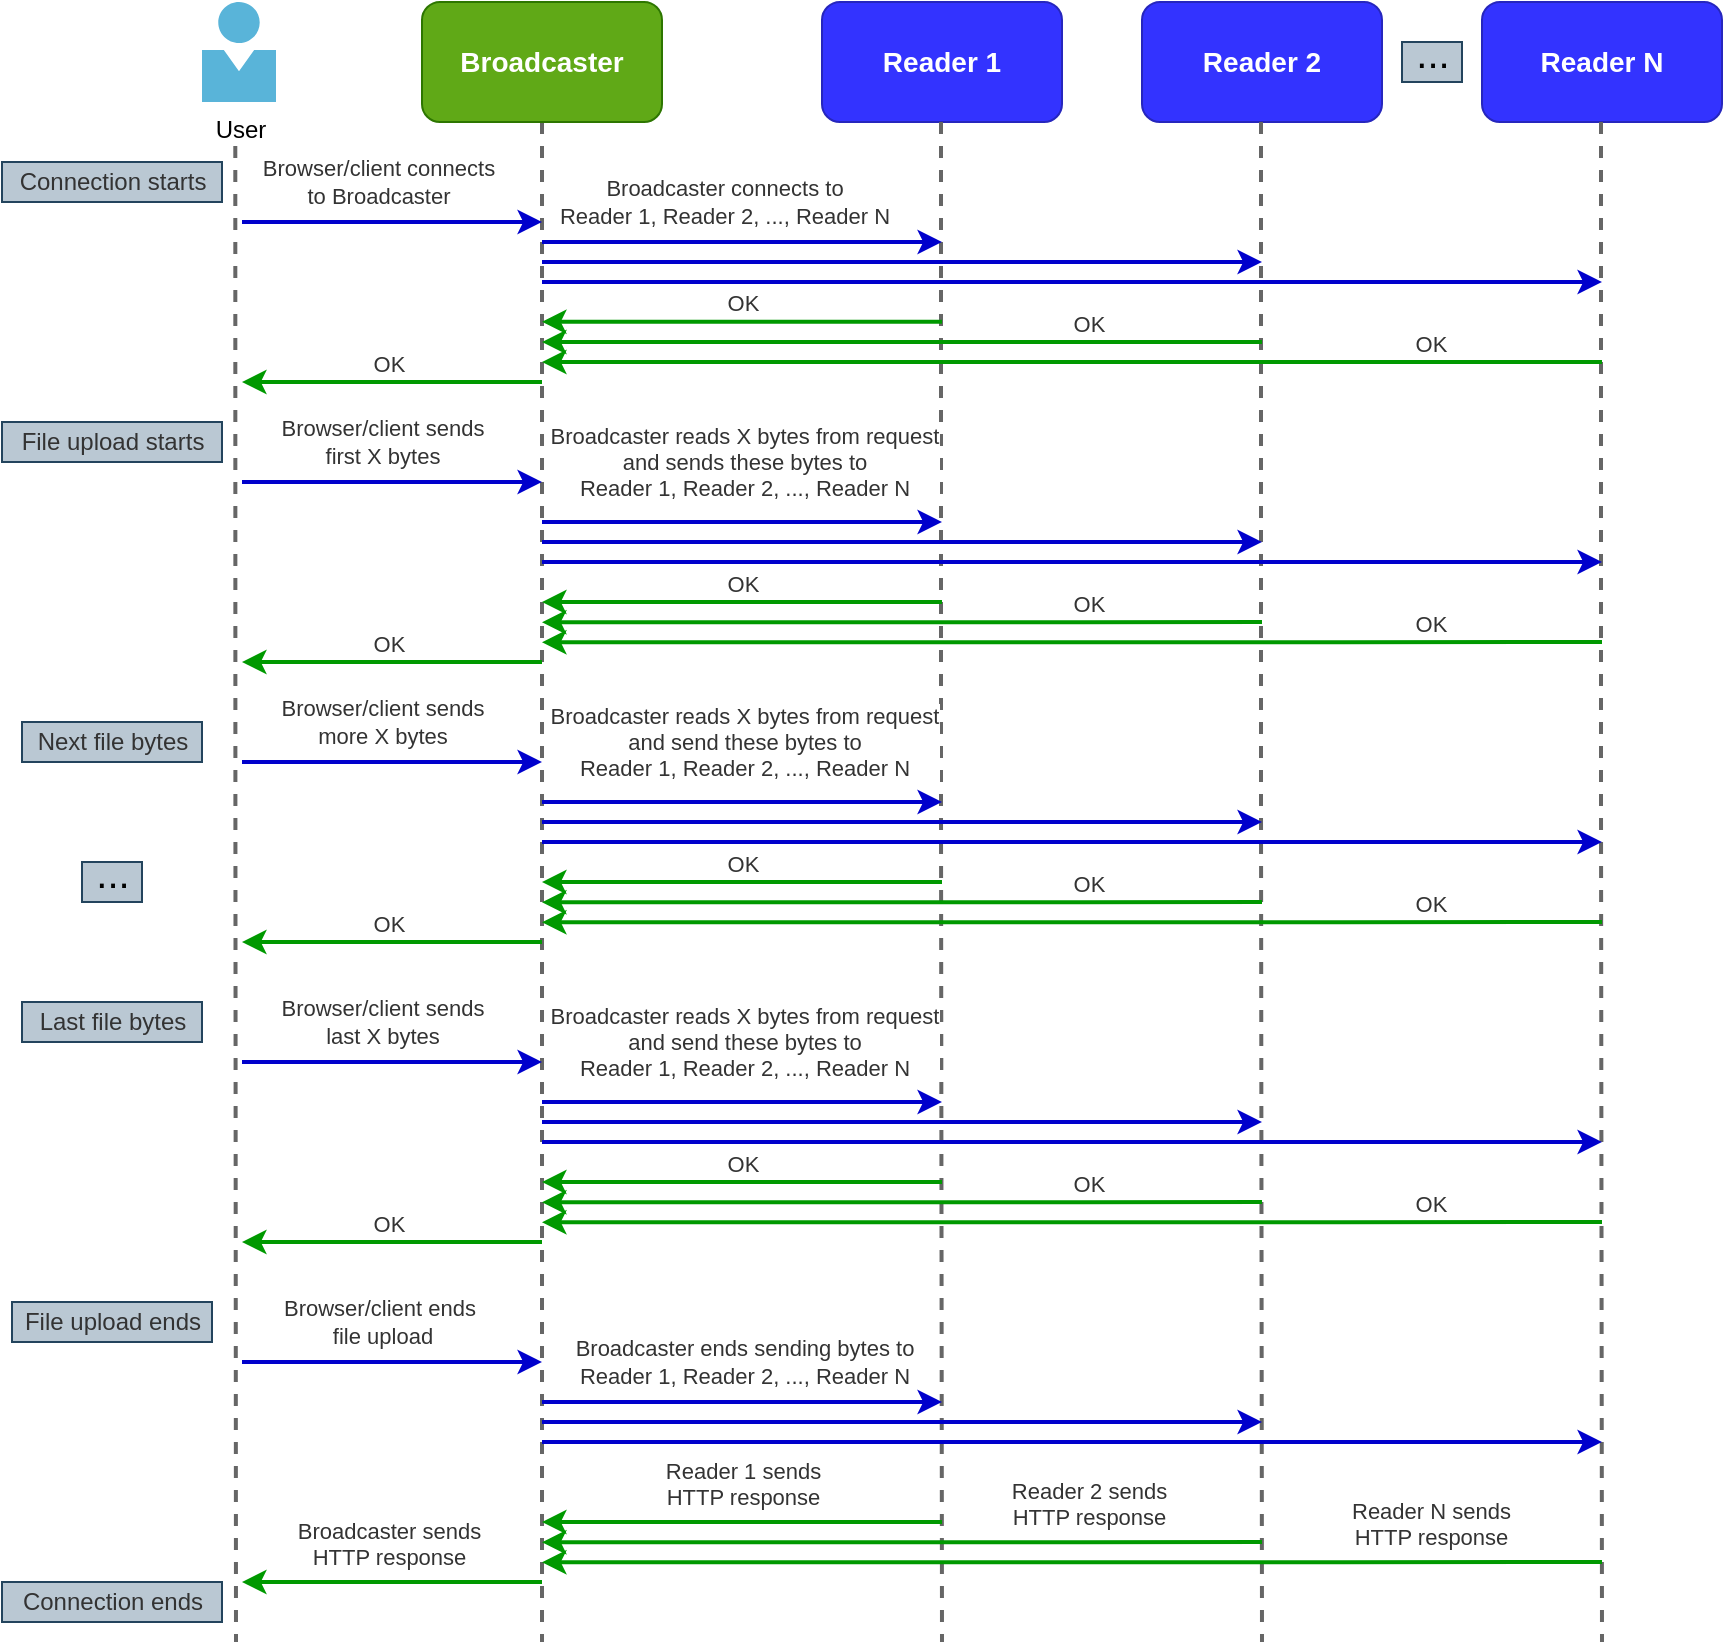 <mxfile version="15.4.0" type="device"><diagram id="4YvgmApBuZ76nd-mFVRR" name="Page-1"><mxGraphModel dx="2272" dy="853" grid="1" gridSize="10" guides="1" tooltips="1" connect="1" arrows="1" fold="1" page="1" pageScale="1" pageWidth="850" pageHeight="1100" math="0" shadow="0"><root><mxCell id="0"/><mxCell id="1" parent="0"/><mxCell id="fqV4PLs7-T6u3PaRDcXv-1" style="edgeStyle=orthogonalEdgeStyle;rounded=0;orthogonalLoop=1;jettySize=auto;html=1;exitX=0.5;exitY=1;exitDx=0;exitDy=0;endArrow=none;endFill=0;dashed=1;jumpSize=6;strokeWidth=2;strokeColor=#666666;" edge="1" parent="1" source="Lnos3xmj0NRk2_osjdr6-1"><mxGeometry relative="1" as="geometry"><mxPoint x="260" y="860" as="targetPoint"/></mxGeometry></mxCell><mxCell id="Lnos3xmj0NRk2_osjdr6-1" value="&lt;b&gt;&lt;font style=&quot;font-size: 14px&quot;&gt;Broadcaster&lt;/font&gt;&lt;/b&gt;" style="rounded=1;whiteSpace=wrap;html=1;fillColor=#60a917;strokeColor=#2D7600;fontColor=#ffffff;" parent="1" vertex="1"><mxGeometry x="200" y="40" width="120" height="60" as="geometry"/></mxCell><mxCell id="Lnos3xmj0NRk2_osjdr6-2" value="&lt;b&gt;&lt;font style=&quot;font-size: 14px&quot;&gt;Reader 1&lt;/font&gt;&lt;/b&gt;" style="rounded=1;whiteSpace=wrap;html=1;fillColor=#3333FF;strokeColor=#2626BD;fontColor=#ffffff;" parent="1" vertex="1"><mxGeometry x="400" y="40" width="120" height="60" as="geometry"/></mxCell><mxCell id="Lnos3xmj0NRk2_osjdr6-3" value="&lt;b&gt;&lt;font style=&quot;font-size: 14px&quot;&gt;Reader 2&lt;/font&gt;&lt;/b&gt;" style="rounded=1;whiteSpace=wrap;html=1;fillColor=#3333FF;strokeColor=#2626BD;fontColor=#ffffff;" parent="1" vertex="1"><mxGeometry x="560" y="40" width="120" height="60" as="geometry"/></mxCell><mxCell id="fqV4PLs7-T6u3PaRDcXv-2" style="edgeStyle=orthogonalEdgeStyle;rounded=0;orthogonalLoop=1;jettySize=auto;html=1;exitX=0.5;exitY=1;exitDx=0;exitDy=0;endArrow=none;endFill=0;dashed=1;jumpSize=6;strokeWidth=2;strokeColor=#666666;" edge="1" parent="1"><mxGeometry relative="1" as="geometry"><mxPoint x="460" y="860" as="targetPoint"/><mxPoint x="459.5" y="100" as="sourcePoint"/><Array as="points"><mxPoint x="460" y="440"/></Array></mxGeometry></mxCell><mxCell id="fqV4PLs7-T6u3PaRDcXv-3" style="edgeStyle=orthogonalEdgeStyle;rounded=0;orthogonalLoop=1;jettySize=auto;html=1;exitX=0.5;exitY=1;exitDx=0;exitDy=0;endArrow=none;endFill=0;dashed=1;jumpSize=6;strokeWidth=2;strokeColor=#666666;" edge="1" parent="1"><mxGeometry relative="1" as="geometry"><mxPoint x="620" y="860" as="targetPoint"/><mxPoint x="619.5" y="100" as="sourcePoint"/><Array as="points"><mxPoint x="620" y="440"/></Array></mxGeometry></mxCell><mxCell id="fqV4PLs7-T6u3PaRDcXv-4" style="edgeStyle=orthogonalEdgeStyle;rounded=0;orthogonalLoop=1;jettySize=auto;html=1;exitX=0.5;exitY=1;exitDx=0;exitDy=0;endArrow=none;endFill=0;dashed=1;jumpSize=6;strokeWidth=2;strokeColor=#666666;" edge="1" parent="1"><mxGeometry relative="1" as="geometry"><mxPoint x="107" y="860" as="targetPoint"/><mxPoint x="106.65" y="100" as="sourcePoint"/><Array as="points"><mxPoint x="107" y="440"/></Array></mxGeometry></mxCell><mxCell id="fqV4PLs7-T6u3PaRDcXv-5" value="User" style="sketch=0;aspect=fixed;html=1;points=[];align=center;image;fontSize=12;image=img/lib/mscae/Person.svg;" vertex="1" parent="1"><mxGeometry x="90" y="40" width="37" height="50" as="geometry"/></mxCell><mxCell id="fqV4PLs7-T6u3PaRDcXv-6" value="" style="endArrow=classic;html=1;rounded=0;strokeColor=#0000CC;strokeWidth=2;edgeStyle=orthogonalEdgeStyle;jumpSize=6;" edge="1" parent="1"><mxGeometry relative="1" as="geometry"><mxPoint x="110" y="150" as="sourcePoint"/><mxPoint x="260" y="150" as="targetPoint"/></mxGeometry></mxCell><mxCell id="fqV4PLs7-T6u3PaRDcXv-10" value="Browser/client connects&lt;br&gt;to Broadcaster" style="edgeLabel;align=center;verticalAlign=middle;resizable=0;points=[];fontColor=#333333;labelBorderColor=none;spacingTop=0;spacing=2;spacingRight=0;html=1;" vertex="1" connectable="0" parent="fqV4PLs7-T6u3PaRDcXv-6"><mxGeometry x="-0.097" relative="1" as="geometry"><mxPoint y="-20" as="offset"/></mxGeometry></mxCell><mxCell id="fqV4PLs7-T6u3PaRDcXv-8" value="File upload starts" style="text;html=1;align=center;verticalAlign=middle;resizable=0;points=[];autosize=1;strokeColor=#23445d;fillColor=#bac8d3;fontColor=#333333;" vertex="1" parent="1"><mxGeometry x="-10" y="250" width="110" height="20" as="geometry"/></mxCell><mxCell id="fqV4PLs7-T6u3PaRDcXv-11" value="" style="endArrow=classic;html=1;rounded=0;strokeColor=#0000CC;strokeWidth=2;edgeStyle=orthogonalEdgeStyle;jumpSize=6;" edge="1" parent="1"><mxGeometry relative="1" as="geometry"><mxPoint x="260" y="160" as="sourcePoint"/><mxPoint x="460" y="160" as="targetPoint"/></mxGeometry></mxCell><mxCell id="fqV4PLs7-T6u3PaRDcXv-12" value="Broadcaster connects to&lt;br&gt;Reader 1, Reader 2, ..., Reader N" style="edgeLabel;align=center;verticalAlign=middle;resizable=0;points=[];fontColor=#333333;labelBorderColor=none;spacingTop=0;spacing=2;spacingRight=0;html=1;" vertex="1" connectable="0" parent="fqV4PLs7-T6u3PaRDcXv-11"><mxGeometry x="-0.097" relative="1" as="geometry"><mxPoint y="-20" as="offset"/></mxGeometry></mxCell><mxCell id="fqV4PLs7-T6u3PaRDcXv-13" value="" style="endArrow=classic;html=1;rounded=0;strokeColor=#0000CC;strokeWidth=2;edgeStyle=orthogonalEdgeStyle;jumpSize=6;" edge="1" parent="1"><mxGeometry relative="1" as="geometry"><mxPoint x="260" y="170" as="sourcePoint"/><mxPoint x="620" y="170" as="targetPoint"/><Array as="points"><mxPoint x="260" y="170"/><mxPoint x="670" y="170"/></Array></mxGeometry></mxCell><mxCell id="fqV4PLs7-T6u3PaRDcXv-15" value="" style="endArrow=classic;html=1;rounded=0;strokeColor=#0000CC;strokeWidth=2;edgeStyle=orthogonalEdgeStyle;jumpSize=6;" edge="1" parent="1"><mxGeometry relative="1" as="geometry"><mxPoint x="110" y="280" as="sourcePoint"/><mxPoint x="260" y="280" as="targetPoint"/></mxGeometry></mxCell><mxCell id="fqV4PLs7-T6u3PaRDcXv-16" value="Browser/client sends &lt;br&gt;first&amp;nbsp;X bytes" style="edgeLabel;align=center;verticalAlign=middle;resizable=0;points=[];fontColor=#333333;labelBorderColor=none;spacingTop=0;spacing=2;spacingRight=0;html=1;" vertex="1" connectable="0" parent="fqV4PLs7-T6u3PaRDcXv-15"><mxGeometry x="-0.097" relative="1" as="geometry"><mxPoint x="2" y="-20" as="offset"/></mxGeometry></mxCell><mxCell id="fqV4PLs7-T6u3PaRDcXv-17" value="" style="endArrow=classic;html=1;rounded=0;strokeColor=#0000CC;strokeWidth=2;edgeStyle=orthogonalEdgeStyle;jumpSize=6;" edge="1" parent="1"><mxGeometry relative="1" as="geometry"><mxPoint x="260" y="300" as="sourcePoint"/><mxPoint x="460" y="300" as="targetPoint"/></mxGeometry></mxCell><mxCell id="fqV4PLs7-T6u3PaRDcXv-18" value="Broadcaster reads X bytes from request&lt;br&gt;and sends these bytes to&lt;br&gt;Reader 1, Reader 2, ..., Reader N" style="edgeLabel;align=center;verticalAlign=middle;resizable=0;points=[];fontColor=#333333;labelBorderColor=none;spacingTop=0;spacing=2;spacingRight=0;html=1;" vertex="1" connectable="0" parent="fqV4PLs7-T6u3PaRDcXv-17"><mxGeometry x="-0.097" relative="1" as="geometry"><mxPoint x="10" y="-30" as="offset"/></mxGeometry></mxCell><mxCell id="fqV4PLs7-T6u3PaRDcXv-19" value="" style="endArrow=none;html=1;rounded=0;strokeColor=#009900;strokeWidth=2;edgeStyle=orthogonalEdgeStyle;jumpSize=6;startArrow=classic;startFill=1;endFill=0;" edge="1" parent="1"><mxGeometry relative="1" as="geometry"><mxPoint x="260" y="199.9" as="sourcePoint"/><mxPoint x="460" y="199.9" as="targetPoint"/></mxGeometry></mxCell><mxCell id="fqV4PLs7-T6u3PaRDcXv-24" value="OK" style="edgeLabel;align=center;verticalAlign=middle;resizable=0;points=[];fontColor=#333333;labelBorderColor=none;" vertex="1" connectable="0" parent="fqV4PLs7-T6u3PaRDcXv-19"><mxGeometry x="0.063" relative="1" as="geometry"><mxPoint x="-6" y="-10" as="offset"/></mxGeometry></mxCell><mxCell id="fqV4PLs7-T6u3PaRDcXv-25" value="" style="endArrow=none;html=1;rounded=0;strokeColor=#009900;strokeWidth=2;edgeStyle=orthogonalEdgeStyle;jumpSize=6;startArrow=classic;startFill=1;endFill=0;" edge="1" parent="1"><mxGeometry relative="1" as="geometry"><mxPoint x="260" y="210.0" as="sourcePoint"/><mxPoint x="620" y="210" as="targetPoint"/></mxGeometry></mxCell><mxCell id="fqV4PLs7-T6u3PaRDcXv-26" value="OK" style="edgeLabel;align=center;verticalAlign=middle;resizable=0;points=[];fontColor=#333333;labelBorderColor=none;" vertex="1" connectable="0" parent="fqV4PLs7-T6u3PaRDcXv-25"><mxGeometry x="0.063" relative="1" as="geometry"><mxPoint x="82" y="-10" as="offset"/></mxGeometry></mxCell><mxCell id="fqV4PLs7-T6u3PaRDcXv-27" value="&lt;b&gt;&lt;font style=&quot;font-size: 14px&quot;&gt;Reader N&lt;/font&gt;&lt;/b&gt;" style="rounded=1;whiteSpace=wrap;html=1;fillColor=#3333FF;strokeColor=#2626BD;fontColor=#ffffff;" vertex="1" parent="1"><mxGeometry x="730" y="40" width="120" height="60" as="geometry"/></mxCell><mxCell id="fqV4PLs7-T6u3PaRDcXv-28" style="edgeStyle=orthogonalEdgeStyle;rounded=0;orthogonalLoop=1;jettySize=auto;html=1;exitX=0.5;exitY=1;exitDx=0;exitDy=0;endArrow=none;endFill=0;dashed=1;jumpSize=6;strokeWidth=2;strokeColor=#666666;" edge="1" parent="1"><mxGeometry relative="1" as="geometry"><mxPoint x="790" y="860" as="targetPoint"/><mxPoint x="789.5" y="100" as="sourcePoint"/><Array as="points"><mxPoint x="790" y="440"/></Array></mxGeometry></mxCell><mxCell id="fqV4PLs7-T6u3PaRDcXv-29" value="&lt;font style=&quot;font-size: 20px&quot;&gt;...&lt;/font&gt;" style="text;html=1;align=center;verticalAlign=bottom;resizable=0;points=[];autosize=1;strokeColor=#23445d;fillColor=#bac8d3;" vertex="1" parent="1"><mxGeometry x="690" y="60" width="30" height="20" as="geometry"/></mxCell><mxCell id="fqV4PLs7-T6u3PaRDcXv-32" value="" style="endArrow=classic;html=1;rounded=0;strokeColor=#0000CC;strokeWidth=2;edgeStyle=orthogonalEdgeStyle;jumpSize=6;" edge="1" parent="1"><mxGeometry relative="1" as="geometry"><mxPoint x="260" y="180" as="sourcePoint"/><mxPoint x="790" y="180" as="targetPoint"/><Array as="points"><mxPoint x="260" y="180"/><mxPoint x="670" y="180"/></Array></mxGeometry></mxCell><mxCell id="fqV4PLs7-T6u3PaRDcXv-35" value="" style="endArrow=none;html=1;rounded=0;strokeColor=#009900;strokeWidth=2;edgeStyle=orthogonalEdgeStyle;jumpSize=6;startArrow=classic;startFill=1;endFill=0;" edge="1" parent="1"><mxGeometry relative="1" as="geometry"><mxPoint x="260" y="220" as="sourcePoint"/><mxPoint x="790" y="220" as="targetPoint"/></mxGeometry></mxCell><mxCell id="fqV4PLs7-T6u3PaRDcXv-36" value="OK" style="edgeLabel;align=center;verticalAlign=middle;resizable=0;points=[];fontColor=#333333;labelBorderColor=none;" vertex="1" connectable="0" parent="fqV4PLs7-T6u3PaRDcXv-35"><mxGeometry x="0.063" relative="1" as="geometry"><mxPoint x="163" y="-10" as="offset"/></mxGeometry></mxCell><mxCell id="fqV4PLs7-T6u3PaRDcXv-37" value="" style="endArrow=none;html=1;rounded=0;strokeColor=#009900;strokeWidth=2;edgeStyle=orthogonalEdgeStyle;jumpSize=6;startArrow=classic;startFill=1;endFill=0;" edge="1" parent="1"><mxGeometry relative="1" as="geometry"><mxPoint x="110" y="230" as="sourcePoint"/><mxPoint x="260" y="230.0" as="targetPoint"/></mxGeometry></mxCell><mxCell id="fqV4PLs7-T6u3PaRDcXv-38" value="OK" style="edgeLabel;align=center;verticalAlign=middle;resizable=0;points=[];fontColor=#333333;labelBorderColor=none;" vertex="1" connectable="0" parent="fqV4PLs7-T6u3PaRDcXv-37"><mxGeometry x="0.063" relative="1" as="geometry"><mxPoint x="-6" y="-10" as="offset"/></mxGeometry></mxCell><mxCell id="fqV4PLs7-T6u3PaRDcXv-39" value="Connection starts" style="text;html=1;align=center;verticalAlign=middle;resizable=0;points=[];autosize=1;strokeColor=#23445d;fillColor=#bac8d3;fontColor=#333333;" vertex="1" parent="1"><mxGeometry x="-10" y="120" width="110" height="20" as="geometry"/></mxCell><mxCell id="fqV4PLs7-T6u3PaRDcXv-40" value="" style="endArrow=classic;html=1;rounded=0;strokeColor=#0000CC;strokeWidth=2;edgeStyle=orthogonalEdgeStyle;jumpSize=6;" edge="1" parent="1"><mxGeometry relative="1" as="geometry"><mxPoint x="260" y="310" as="sourcePoint"/><mxPoint x="620" y="310" as="targetPoint"/></mxGeometry></mxCell><mxCell id="fqV4PLs7-T6u3PaRDcXv-42" value="" style="endArrow=classic;html=1;rounded=0;strokeColor=#0000CC;strokeWidth=2;edgeStyle=orthogonalEdgeStyle;jumpSize=6;" edge="1" parent="1"><mxGeometry relative="1" as="geometry"><mxPoint x="260" y="320" as="sourcePoint"/><mxPoint x="790" y="320" as="targetPoint"/></mxGeometry></mxCell><mxCell id="fqV4PLs7-T6u3PaRDcXv-55" value="" style="endArrow=none;html=1;rounded=0;strokeColor=#009900;strokeWidth=2;edgeStyle=orthogonalEdgeStyle;jumpSize=6;startArrow=classic;startFill=1;endFill=0;" edge="1" parent="1"><mxGeometry relative="1" as="geometry"><mxPoint x="260" y="340" as="sourcePoint"/><mxPoint x="460" y="340" as="targetPoint"/></mxGeometry></mxCell><mxCell id="fqV4PLs7-T6u3PaRDcXv-56" value="OK" style="edgeLabel;align=center;verticalAlign=middle;resizable=0;points=[];fontColor=#333333;labelBorderColor=none;" vertex="1" connectable="0" parent="fqV4PLs7-T6u3PaRDcXv-55"><mxGeometry x="0.063" relative="1" as="geometry"><mxPoint x="-6" y="-10" as="offset"/></mxGeometry></mxCell><mxCell id="fqV4PLs7-T6u3PaRDcXv-57" value="" style="endArrow=none;html=1;rounded=0;strokeColor=#009900;strokeWidth=2;edgeStyle=orthogonalEdgeStyle;jumpSize=6;startArrow=classic;startFill=1;endFill=0;" edge="1" parent="1"><mxGeometry relative="1" as="geometry"><mxPoint x="260" y="350.1" as="sourcePoint"/><mxPoint x="620" y="350" as="targetPoint"/><Array as="points"><mxPoint x="530" y="350"/><mxPoint x="530" y="350"/></Array></mxGeometry></mxCell><mxCell id="fqV4PLs7-T6u3PaRDcXv-58" value="OK" style="edgeLabel;align=center;verticalAlign=middle;resizable=0;points=[];fontColor=#333333;labelBorderColor=none;" vertex="1" connectable="0" parent="fqV4PLs7-T6u3PaRDcXv-57"><mxGeometry x="0.063" relative="1" as="geometry"><mxPoint x="82" y="-10" as="offset"/></mxGeometry></mxCell><mxCell id="fqV4PLs7-T6u3PaRDcXv-59" value="" style="endArrow=none;html=1;rounded=0;strokeColor=#009900;strokeWidth=2;edgeStyle=orthogonalEdgeStyle;jumpSize=6;startArrow=classic;startFill=1;endFill=0;" edge="1" parent="1"><mxGeometry relative="1" as="geometry"><mxPoint x="260" y="360.1" as="sourcePoint"/><mxPoint x="790" y="360" as="targetPoint"/><Array as="points"><mxPoint x="660" y="360"/><mxPoint x="660" y="360"/></Array></mxGeometry></mxCell><mxCell id="fqV4PLs7-T6u3PaRDcXv-60" value="OK" style="edgeLabel;align=center;verticalAlign=middle;resizable=0;points=[];fontColor=#333333;labelBorderColor=none;" vertex="1" connectable="0" parent="fqV4PLs7-T6u3PaRDcXv-59"><mxGeometry x="0.063" relative="1" as="geometry"><mxPoint x="163" y="-10" as="offset"/></mxGeometry></mxCell><mxCell id="fqV4PLs7-T6u3PaRDcXv-61" value="" style="endArrow=none;html=1;rounded=0;strokeColor=#009900;strokeWidth=2;edgeStyle=orthogonalEdgeStyle;jumpSize=6;startArrow=classic;startFill=1;endFill=0;" edge="1" parent="1"><mxGeometry relative="1" as="geometry"><mxPoint x="110" y="370" as="sourcePoint"/><mxPoint x="260" y="370" as="targetPoint"/></mxGeometry></mxCell><mxCell id="fqV4PLs7-T6u3PaRDcXv-62" value="OK" style="edgeLabel;align=center;verticalAlign=middle;resizable=0;points=[];fontColor=#333333;labelBorderColor=none;" vertex="1" connectable="0" parent="fqV4PLs7-T6u3PaRDcXv-61"><mxGeometry x="0.063" relative="1" as="geometry"><mxPoint x="-6" y="-10" as="offset"/></mxGeometry></mxCell><mxCell id="fqV4PLs7-T6u3PaRDcXv-63" value="" style="endArrow=classic;html=1;rounded=0;strokeColor=#0000CC;strokeWidth=2;edgeStyle=orthogonalEdgeStyle;jumpSize=6;" edge="1" parent="1"><mxGeometry relative="1" as="geometry"><mxPoint x="110" y="420" as="sourcePoint"/><mxPoint x="260" y="420" as="targetPoint"/></mxGeometry></mxCell><mxCell id="fqV4PLs7-T6u3PaRDcXv-64" value="Browser/client sends &lt;br&gt;more X bytes" style="edgeLabel;align=center;verticalAlign=middle;resizable=0;points=[];fontColor=#333333;labelBorderColor=none;spacingTop=0;spacing=2;spacingRight=0;html=1;" vertex="1" connectable="0" parent="fqV4PLs7-T6u3PaRDcXv-63"><mxGeometry x="-0.097" relative="1" as="geometry"><mxPoint x="2" y="-20" as="offset"/></mxGeometry></mxCell><mxCell id="fqV4PLs7-T6u3PaRDcXv-65" value="" style="endArrow=classic;html=1;rounded=0;strokeColor=#0000CC;strokeWidth=2;edgeStyle=orthogonalEdgeStyle;jumpSize=6;" edge="1" parent="1"><mxGeometry relative="1" as="geometry"><mxPoint x="260" y="440" as="sourcePoint"/><mxPoint x="460.0" y="440" as="targetPoint"/></mxGeometry></mxCell><mxCell id="fqV4PLs7-T6u3PaRDcXv-66" value="Broadcaster reads X bytes from request&lt;br&gt;and send these bytes to&lt;br&gt;Reader 1, Reader 2, ..., Reader N" style="edgeLabel;align=center;verticalAlign=middle;resizable=0;points=[];fontColor=#333333;labelBorderColor=none;spacingTop=0;spacing=2;spacingRight=0;html=1;" vertex="1" connectable="0" parent="fqV4PLs7-T6u3PaRDcXv-65"><mxGeometry x="-0.097" relative="1" as="geometry"><mxPoint x="10" y="-30" as="offset"/></mxGeometry></mxCell><mxCell id="fqV4PLs7-T6u3PaRDcXv-67" value="" style="endArrow=classic;html=1;rounded=0;strokeColor=#0000CC;strokeWidth=2;edgeStyle=orthogonalEdgeStyle;jumpSize=6;" edge="1" parent="1"><mxGeometry relative="1" as="geometry"><mxPoint x="260" y="450" as="sourcePoint"/><mxPoint x="620" y="450" as="targetPoint"/></mxGeometry></mxCell><mxCell id="fqV4PLs7-T6u3PaRDcXv-68" value="" style="endArrow=classic;html=1;rounded=0;strokeColor=#0000CC;strokeWidth=2;edgeStyle=orthogonalEdgeStyle;jumpSize=6;" edge="1" parent="1"><mxGeometry relative="1" as="geometry"><mxPoint x="260" y="460" as="sourcePoint"/><mxPoint x="790" y="460" as="targetPoint"/></mxGeometry></mxCell><mxCell id="fqV4PLs7-T6u3PaRDcXv-69" value="" style="endArrow=none;html=1;rounded=0;strokeColor=#009900;strokeWidth=2;edgeStyle=orthogonalEdgeStyle;jumpSize=6;startArrow=classic;startFill=1;endFill=0;" edge="1" parent="1"><mxGeometry relative="1" as="geometry"><mxPoint x="260" y="480" as="sourcePoint"/><mxPoint x="460" y="480" as="targetPoint"/></mxGeometry></mxCell><mxCell id="fqV4PLs7-T6u3PaRDcXv-70" value="OK" style="edgeLabel;align=center;verticalAlign=middle;resizable=0;points=[];fontColor=#333333;labelBorderColor=none;" vertex="1" connectable="0" parent="fqV4PLs7-T6u3PaRDcXv-69"><mxGeometry x="0.063" relative="1" as="geometry"><mxPoint x="-6" y="-10" as="offset"/></mxGeometry></mxCell><mxCell id="fqV4PLs7-T6u3PaRDcXv-71" value="" style="endArrow=none;html=1;rounded=0;strokeColor=#009900;strokeWidth=2;edgeStyle=orthogonalEdgeStyle;jumpSize=6;startArrow=classic;startFill=1;endFill=0;" edge="1" parent="1"><mxGeometry relative="1" as="geometry"><mxPoint x="260" y="490.1" as="sourcePoint"/><mxPoint x="620" y="490" as="targetPoint"/><Array as="points"><mxPoint x="530" y="490"/><mxPoint x="530" y="490"/></Array></mxGeometry></mxCell><mxCell id="fqV4PLs7-T6u3PaRDcXv-72" value="OK" style="edgeLabel;align=center;verticalAlign=middle;resizable=0;points=[];fontColor=#333333;labelBorderColor=none;" vertex="1" connectable="0" parent="fqV4PLs7-T6u3PaRDcXv-71"><mxGeometry x="0.063" relative="1" as="geometry"><mxPoint x="82" y="-10" as="offset"/></mxGeometry></mxCell><mxCell id="fqV4PLs7-T6u3PaRDcXv-73" value="" style="endArrow=none;html=1;rounded=0;strokeColor=#009900;strokeWidth=2;edgeStyle=orthogonalEdgeStyle;jumpSize=6;startArrow=classic;startFill=1;endFill=0;" edge="1" parent="1"><mxGeometry relative="1" as="geometry"><mxPoint x="260" y="500.1" as="sourcePoint"/><mxPoint x="790" y="500" as="targetPoint"/><Array as="points"><mxPoint x="660" y="500"/><mxPoint x="660" y="500"/></Array></mxGeometry></mxCell><mxCell id="fqV4PLs7-T6u3PaRDcXv-74" value="OK" style="edgeLabel;align=center;verticalAlign=middle;resizable=0;points=[];fontColor=#333333;labelBorderColor=none;" vertex="1" connectable="0" parent="fqV4PLs7-T6u3PaRDcXv-73"><mxGeometry x="0.063" relative="1" as="geometry"><mxPoint x="163" y="-10" as="offset"/></mxGeometry></mxCell><mxCell id="fqV4PLs7-T6u3PaRDcXv-75" value="" style="endArrow=none;html=1;rounded=0;strokeColor=#009900;strokeWidth=2;edgeStyle=orthogonalEdgeStyle;jumpSize=6;startArrow=classic;startFill=1;endFill=0;" edge="1" parent="1"><mxGeometry relative="1" as="geometry"><mxPoint x="110" y="510" as="sourcePoint"/><mxPoint x="260" y="510" as="targetPoint"/></mxGeometry></mxCell><mxCell id="fqV4PLs7-T6u3PaRDcXv-76" value="OK" style="edgeLabel;align=center;verticalAlign=middle;resizable=0;points=[];fontColor=#333333;labelBorderColor=none;" vertex="1" connectable="0" parent="fqV4PLs7-T6u3PaRDcXv-75"><mxGeometry x="0.063" relative="1" as="geometry"><mxPoint x="-6" y="-10" as="offset"/></mxGeometry></mxCell><mxCell id="fqV4PLs7-T6u3PaRDcXv-77" value="&lt;font style=&quot;font-size: 20px&quot;&gt;...&lt;/font&gt;" style="text;html=1;align=center;verticalAlign=bottom;resizable=0;points=[];autosize=1;strokeColor=#23445d;fillColor=#bac8d3;" vertex="1" parent="1"><mxGeometry x="30" y="470" width="30" height="20" as="geometry"/></mxCell><mxCell id="fqV4PLs7-T6u3PaRDcXv-78" value="" style="endArrow=classic;html=1;rounded=0;strokeColor=#0000CC;strokeWidth=2;edgeStyle=orthogonalEdgeStyle;jumpSize=6;" edge="1" parent="1"><mxGeometry relative="1" as="geometry"><mxPoint x="110" y="570" as="sourcePoint"/><mxPoint x="260" y="570" as="targetPoint"/></mxGeometry></mxCell><mxCell id="fqV4PLs7-T6u3PaRDcXv-79" value="Browser/client sends &lt;br&gt;last X bytes" style="edgeLabel;align=center;verticalAlign=middle;resizable=0;points=[];fontColor=#333333;labelBorderColor=none;spacingTop=0;spacing=2;spacingRight=0;html=1;" vertex="1" connectable="0" parent="fqV4PLs7-T6u3PaRDcXv-78"><mxGeometry x="-0.097" relative="1" as="geometry"><mxPoint x="2" y="-20" as="offset"/></mxGeometry></mxCell><mxCell id="fqV4PLs7-T6u3PaRDcXv-80" value="" style="endArrow=classic;html=1;rounded=0;strokeColor=#0000CC;strokeWidth=2;edgeStyle=orthogonalEdgeStyle;jumpSize=6;" edge="1" parent="1"><mxGeometry relative="1" as="geometry"><mxPoint x="260" y="590" as="sourcePoint"/><mxPoint x="460" y="590" as="targetPoint"/></mxGeometry></mxCell><mxCell id="fqV4PLs7-T6u3PaRDcXv-81" value="Broadcaster reads X bytes from request&lt;br&gt;and send these bytes to&lt;br&gt;Reader 1, Reader 2, ..., Reader N" style="edgeLabel;align=center;verticalAlign=middle;resizable=0;points=[];fontColor=#333333;labelBorderColor=none;spacingTop=0;spacing=2;spacingRight=0;html=1;" vertex="1" connectable="0" parent="fqV4PLs7-T6u3PaRDcXv-80"><mxGeometry x="-0.097" relative="1" as="geometry"><mxPoint x="10" y="-30" as="offset"/></mxGeometry></mxCell><mxCell id="fqV4PLs7-T6u3PaRDcXv-82" value="" style="endArrow=classic;html=1;rounded=0;strokeColor=#0000CC;strokeWidth=2;edgeStyle=orthogonalEdgeStyle;jumpSize=6;" edge="1" parent="1"><mxGeometry relative="1" as="geometry"><mxPoint x="260" y="600" as="sourcePoint"/><mxPoint x="620" y="600" as="targetPoint"/></mxGeometry></mxCell><mxCell id="fqV4PLs7-T6u3PaRDcXv-83" value="" style="endArrow=classic;html=1;rounded=0;strokeColor=#0000CC;strokeWidth=2;edgeStyle=orthogonalEdgeStyle;jumpSize=6;" edge="1" parent="1"><mxGeometry relative="1" as="geometry"><mxPoint x="260" y="610" as="sourcePoint"/><mxPoint x="790" y="610" as="targetPoint"/></mxGeometry></mxCell><mxCell id="fqV4PLs7-T6u3PaRDcXv-84" value="" style="endArrow=none;html=1;rounded=0;strokeColor=#009900;strokeWidth=2;edgeStyle=orthogonalEdgeStyle;jumpSize=6;startArrow=classic;startFill=1;endFill=0;" edge="1" parent="1"><mxGeometry relative="1" as="geometry"><mxPoint x="260" y="630" as="sourcePoint"/><mxPoint x="460" y="630" as="targetPoint"/></mxGeometry></mxCell><mxCell id="fqV4PLs7-T6u3PaRDcXv-85" value="OK" style="edgeLabel;align=center;verticalAlign=middle;resizable=0;points=[];fontColor=#333333;labelBorderColor=none;" vertex="1" connectable="0" parent="fqV4PLs7-T6u3PaRDcXv-84"><mxGeometry x="0.063" relative="1" as="geometry"><mxPoint x="-6" y="-10" as="offset"/></mxGeometry></mxCell><mxCell id="fqV4PLs7-T6u3PaRDcXv-86" value="" style="endArrow=none;html=1;rounded=0;strokeColor=#009900;strokeWidth=2;edgeStyle=orthogonalEdgeStyle;jumpSize=6;startArrow=classic;startFill=1;endFill=0;" edge="1" parent="1"><mxGeometry relative="1" as="geometry"><mxPoint x="260" y="640.1" as="sourcePoint"/><mxPoint x="620" y="640" as="targetPoint"/><Array as="points"><mxPoint x="530" y="640"/><mxPoint x="530" y="640"/></Array></mxGeometry></mxCell><mxCell id="fqV4PLs7-T6u3PaRDcXv-87" value="OK" style="edgeLabel;align=center;verticalAlign=middle;resizable=0;points=[];fontColor=#333333;labelBorderColor=none;" vertex="1" connectable="0" parent="fqV4PLs7-T6u3PaRDcXv-86"><mxGeometry x="0.063" relative="1" as="geometry"><mxPoint x="82" y="-10" as="offset"/></mxGeometry></mxCell><mxCell id="fqV4PLs7-T6u3PaRDcXv-88" value="" style="endArrow=none;html=1;rounded=0;strokeColor=#009900;strokeWidth=2;edgeStyle=orthogonalEdgeStyle;jumpSize=6;startArrow=classic;startFill=1;endFill=0;" edge="1" parent="1"><mxGeometry relative="1" as="geometry"><mxPoint x="260" y="650.1" as="sourcePoint"/><mxPoint x="790" y="650" as="targetPoint"/><Array as="points"><mxPoint x="660" y="650"/><mxPoint x="660" y="650"/></Array></mxGeometry></mxCell><mxCell id="fqV4PLs7-T6u3PaRDcXv-89" value="OK" style="edgeLabel;align=center;verticalAlign=middle;resizable=0;points=[];fontColor=#333333;labelBorderColor=none;" vertex="1" connectable="0" parent="fqV4PLs7-T6u3PaRDcXv-88"><mxGeometry x="0.063" relative="1" as="geometry"><mxPoint x="163" y="-10" as="offset"/></mxGeometry></mxCell><mxCell id="fqV4PLs7-T6u3PaRDcXv-90" value="" style="endArrow=none;html=1;rounded=0;strokeColor=#009900;strokeWidth=2;edgeStyle=orthogonalEdgeStyle;jumpSize=6;startArrow=classic;startFill=1;endFill=0;" edge="1" parent="1"><mxGeometry relative="1" as="geometry"><mxPoint x="110" y="660" as="sourcePoint"/><mxPoint x="260" y="660" as="targetPoint"/></mxGeometry></mxCell><mxCell id="fqV4PLs7-T6u3PaRDcXv-91" value="OK" style="edgeLabel;align=center;verticalAlign=middle;resizable=0;points=[];fontColor=#333333;labelBorderColor=none;" vertex="1" connectable="0" parent="fqV4PLs7-T6u3PaRDcXv-90"><mxGeometry x="0.063" relative="1" as="geometry"><mxPoint x="-6" y="-10" as="offset"/></mxGeometry></mxCell><mxCell id="fqV4PLs7-T6u3PaRDcXv-92" value="Last file bytes" style="text;html=1;align=center;verticalAlign=middle;resizable=0;points=[];autosize=1;strokeColor=#23445d;fillColor=#bac8d3;fontColor=#333333;" vertex="1" parent="1"><mxGeometry y="540" width="90" height="20" as="geometry"/></mxCell><mxCell id="fqV4PLs7-T6u3PaRDcXv-93" value="Next file bytes" style="text;html=1;align=center;verticalAlign=middle;resizable=0;points=[];autosize=1;strokeColor=#23445d;fillColor=#bac8d3;fontColor=#333333;" vertex="1" parent="1"><mxGeometry y="400" width="90" height="20" as="geometry"/></mxCell><mxCell id="fqV4PLs7-T6u3PaRDcXv-94" value="File upload ends" style="text;html=1;align=center;verticalAlign=middle;resizable=0;points=[];autosize=1;strokeColor=#23445d;fillColor=#bac8d3;fontColor=#333333;" vertex="1" parent="1"><mxGeometry x="-5" y="690" width="100" height="20" as="geometry"/></mxCell><mxCell id="fqV4PLs7-T6u3PaRDcXv-95" value="" style="endArrow=classic;html=1;rounded=0;strokeColor=#0000CC;strokeWidth=2;edgeStyle=orthogonalEdgeStyle;jumpSize=6;" edge="1" parent="1"><mxGeometry relative="1" as="geometry"><mxPoint x="110" y="720" as="sourcePoint"/><mxPoint x="260" y="720" as="targetPoint"/></mxGeometry></mxCell><mxCell id="fqV4PLs7-T6u3PaRDcXv-96" value="Browser/client ends&amp;nbsp;&lt;br&gt;file upload" style="edgeLabel;align=center;verticalAlign=middle;resizable=0;points=[];fontColor=#333333;labelBorderColor=none;spacingTop=0;spacing=2;spacingRight=0;html=1;" vertex="1" connectable="0" parent="fqV4PLs7-T6u3PaRDcXv-95"><mxGeometry x="-0.097" relative="1" as="geometry"><mxPoint x="2" y="-20" as="offset"/></mxGeometry></mxCell><mxCell id="fqV4PLs7-T6u3PaRDcXv-97" value="" style="endArrow=classic;html=1;rounded=0;strokeColor=#0000CC;strokeWidth=2;edgeStyle=orthogonalEdgeStyle;jumpSize=6;" edge="1" parent="1"><mxGeometry relative="1" as="geometry"><mxPoint x="260" y="740" as="sourcePoint"/><mxPoint x="460" y="740" as="targetPoint"/></mxGeometry></mxCell><mxCell id="fqV4PLs7-T6u3PaRDcXv-98" value="Broadcaster ends sending bytes to&lt;br&gt;Reader 1, Reader 2, ..., Reader N" style="edgeLabel;align=center;verticalAlign=middle;resizable=0;points=[];fontColor=#333333;labelBorderColor=none;spacingTop=0;spacing=2;spacingRight=0;html=1;" vertex="1" connectable="0" parent="fqV4PLs7-T6u3PaRDcXv-97"><mxGeometry x="-0.097" relative="1" as="geometry"><mxPoint x="10" y="-20" as="offset"/></mxGeometry></mxCell><mxCell id="fqV4PLs7-T6u3PaRDcXv-99" value="" style="endArrow=classic;html=1;rounded=0;strokeColor=#0000CC;strokeWidth=2;edgeStyle=orthogonalEdgeStyle;jumpSize=6;" edge="1" parent="1"><mxGeometry relative="1" as="geometry"><mxPoint x="260" y="750" as="sourcePoint"/><mxPoint x="620" y="750" as="targetPoint"/></mxGeometry></mxCell><mxCell id="fqV4PLs7-T6u3PaRDcXv-100" value="" style="endArrow=classic;html=1;rounded=0;strokeColor=#0000CC;strokeWidth=2;edgeStyle=orthogonalEdgeStyle;jumpSize=6;" edge="1" parent="1"><mxGeometry relative="1" as="geometry"><mxPoint x="260" y="760" as="sourcePoint"/><mxPoint x="790" y="760" as="targetPoint"/></mxGeometry></mxCell><mxCell id="fqV4PLs7-T6u3PaRDcXv-101" value="" style="endArrow=none;html=1;rounded=0;strokeColor=#009900;strokeWidth=2;edgeStyle=orthogonalEdgeStyle;jumpSize=6;startArrow=classic;startFill=1;endFill=0;" edge="1" parent="1"><mxGeometry relative="1" as="geometry"><mxPoint x="260" y="800" as="sourcePoint"/><mxPoint x="460.0" y="800" as="targetPoint"/></mxGeometry></mxCell><mxCell id="fqV4PLs7-T6u3PaRDcXv-102" value="Reader 1 sends &#10;HTTP response" style="edgeLabel;align=center;verticalAlign=middle;resizable=0;points=[];fontColor=#333333;labelBorderColor=none;" vertex="1" connectable="0" parent="fqV4PLs7-T6u3PaRDcXv-101"><mxGeometry x="0.063" relative="1" as="geometry"><mxPoint x="-6" y="-20" as="offset"/></mxGeometry></mxCell><mxCell id="fqV4PLs7-T6u3PaRDcXv-103" value="" style="endArrow=none;html=1;rounded=0;strokeColor=#009900;strokeWidth=2;edgeStyle=orthogonalEdgeStyle;jumpSize=6;startArrow=classic;startFill=1;endFill=0;" edge="1" parent="1"><mxGeometry relative="1" as="geometry"><mxPoint x="260" y="810.1" as="sourcePoint"/><mxPoint x="620" y="810" as="targetPoint"/><Array as="points"><mxPoint x="530" y="810"/><mxPoint x="530" y="810"/></Array></mxGeometry></mxCell><mxCell id="fqV4PLs7-T6u3PaRDcXv-104" value="Reader 2 sends&#10;HTTP response" style="edgeLabel;align=center;verticalAlign=middle;resizable=0;points=[];fontColor=#333333;labelBorderColor=none;" vertex="1" connectable="0" parent="fqV4PLs7-T6u3PaRDcXv-103"><mxGeometry x="0.063" relative="1" as="geometry"><mxPoint x="82" y="-20" as="offset"/></mxGeometry></mxCell><mxCell id="fqV4PLs7-T6u3PaRDcXv-105" value="" style="endArrow=none;html=1;rounded=0;strokeColor=#009900;strokeWidth=2;edgeStyle=orthogonalEdgeStyle;jumpSize=6;startArrow=classic;startFill=1;endFill=0;" edge="1" parent="1"><mxGeometry relative="1" as="geometry"><mxPoint x="260" y="820.1" as="sourcePoint"/><mxPoint x="790" y="820" as="targetPoint"/><Array as="points"><mxPoint x="660" y="820"/><mxPoint x="660" y="820"/></Array></mxGeometry></mxCell><mxCell id="fqV4PLs7-T6u3PaRDcXv-106" value="Reader N sends&#10;HTTP response" style="edgeLabel;align=center;verticalAlign=middle;resizable=0;points=[];fontColor=#333333;labelBorderColor=none;" vertex="1" connectable="0" parent="fqV4PLs7-T6u3PaRDcXv-105"><mxGeometry x="0.063" relative="1" as="geometry"><mxPoint x="163" y="-20" as="offset"/></mxGeometry></mxCell><mxCell id="fqV4PLs7-T6u3PaRDcXv-107" value="" style="endArrow=none;html=1;rounded=0;strokeColor=#009900;strokeWidth=2;edgeStyle=orthogonalEdgeStyle;jumpSize=6;startArrow=classic;startFill=1;endFill=0;" edge="1" parent="1"><mxGeometry relative="1" as="geometry"><mxPoint x="110" y="830" as="sourcePoint"/><mxPoint x="260" y="830" as="targetPoint"/></mxGeometry></mxCell><mxCell id="fqV4PLs7-T6u3PaRDcXv-108" value="Broadcaster sends&#10;HTTP response" style="edgeLabel;align=center;verticalAlign=middle;resizable=0;points=[];fontColor=#333333;labelBorderColor=none;" vertex="1" connectable="0" parent="fqV4PLs7-T6u3PaRDcXv-107"><mxGeometry x="0.063" relative="1" as="geometry"><mxPoint x="-6" y="-20" as="offset"/></mxGeometry></mxCell><mxCell id="fqV4PLs7-T6u3PaRDcXv-109" value="Connection ends" style="text;html=1;align=center;verticalAlign=middle;resizable=0;points=[];autosize=1;strokeColor=#23445d;fillColor=#bac8d3;fontColor=#333333;" vertex="1" parent="1"><mxGeometry x="-10" y="830" width="110" height="20" as="geometry"/></mxCell></root></mxGraphModel></diagram></mxfile>